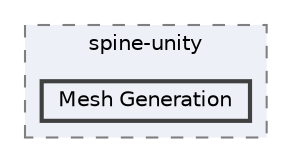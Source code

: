 digraph "external/spine-runtimes/spine-unity/Assets/Spine/Runtime/spine-unity/Mesh Generation"
{
 // LATEX_PDF_SIZE
  bgcolor="transparent";
  edge [fontname=Helvetica,fontsize=10,labelfontname=Helvetica,labelfontsize=10];
  node [fontname=Helvetica,fontsize=10,shape=box,height=0.2,width=0.4];
  compound=true
  subgraph clusterdir_29312ea1eca7bcd3e4a69dea1c531ce3 {
    graph [ bgcolor="#edf0f7", pencolor="grey50", label="spine-unity", fontname=Helvetica,fontsize=10 style="filled,dashed", URL="dir_29312ea1eca7bcd3e4a69dea1c531ce3.html",tooltip=""]
  dir_bfdf5d57cb24771aac16513b310ad9c1 [label="Mesh Generation", fillcolor="#edf0f7", color="grey25", style="filled,bold", URL="dir_bfdf5d57cb24771aac16513b310ad9c1.html",tooltip=""];
  }
}
